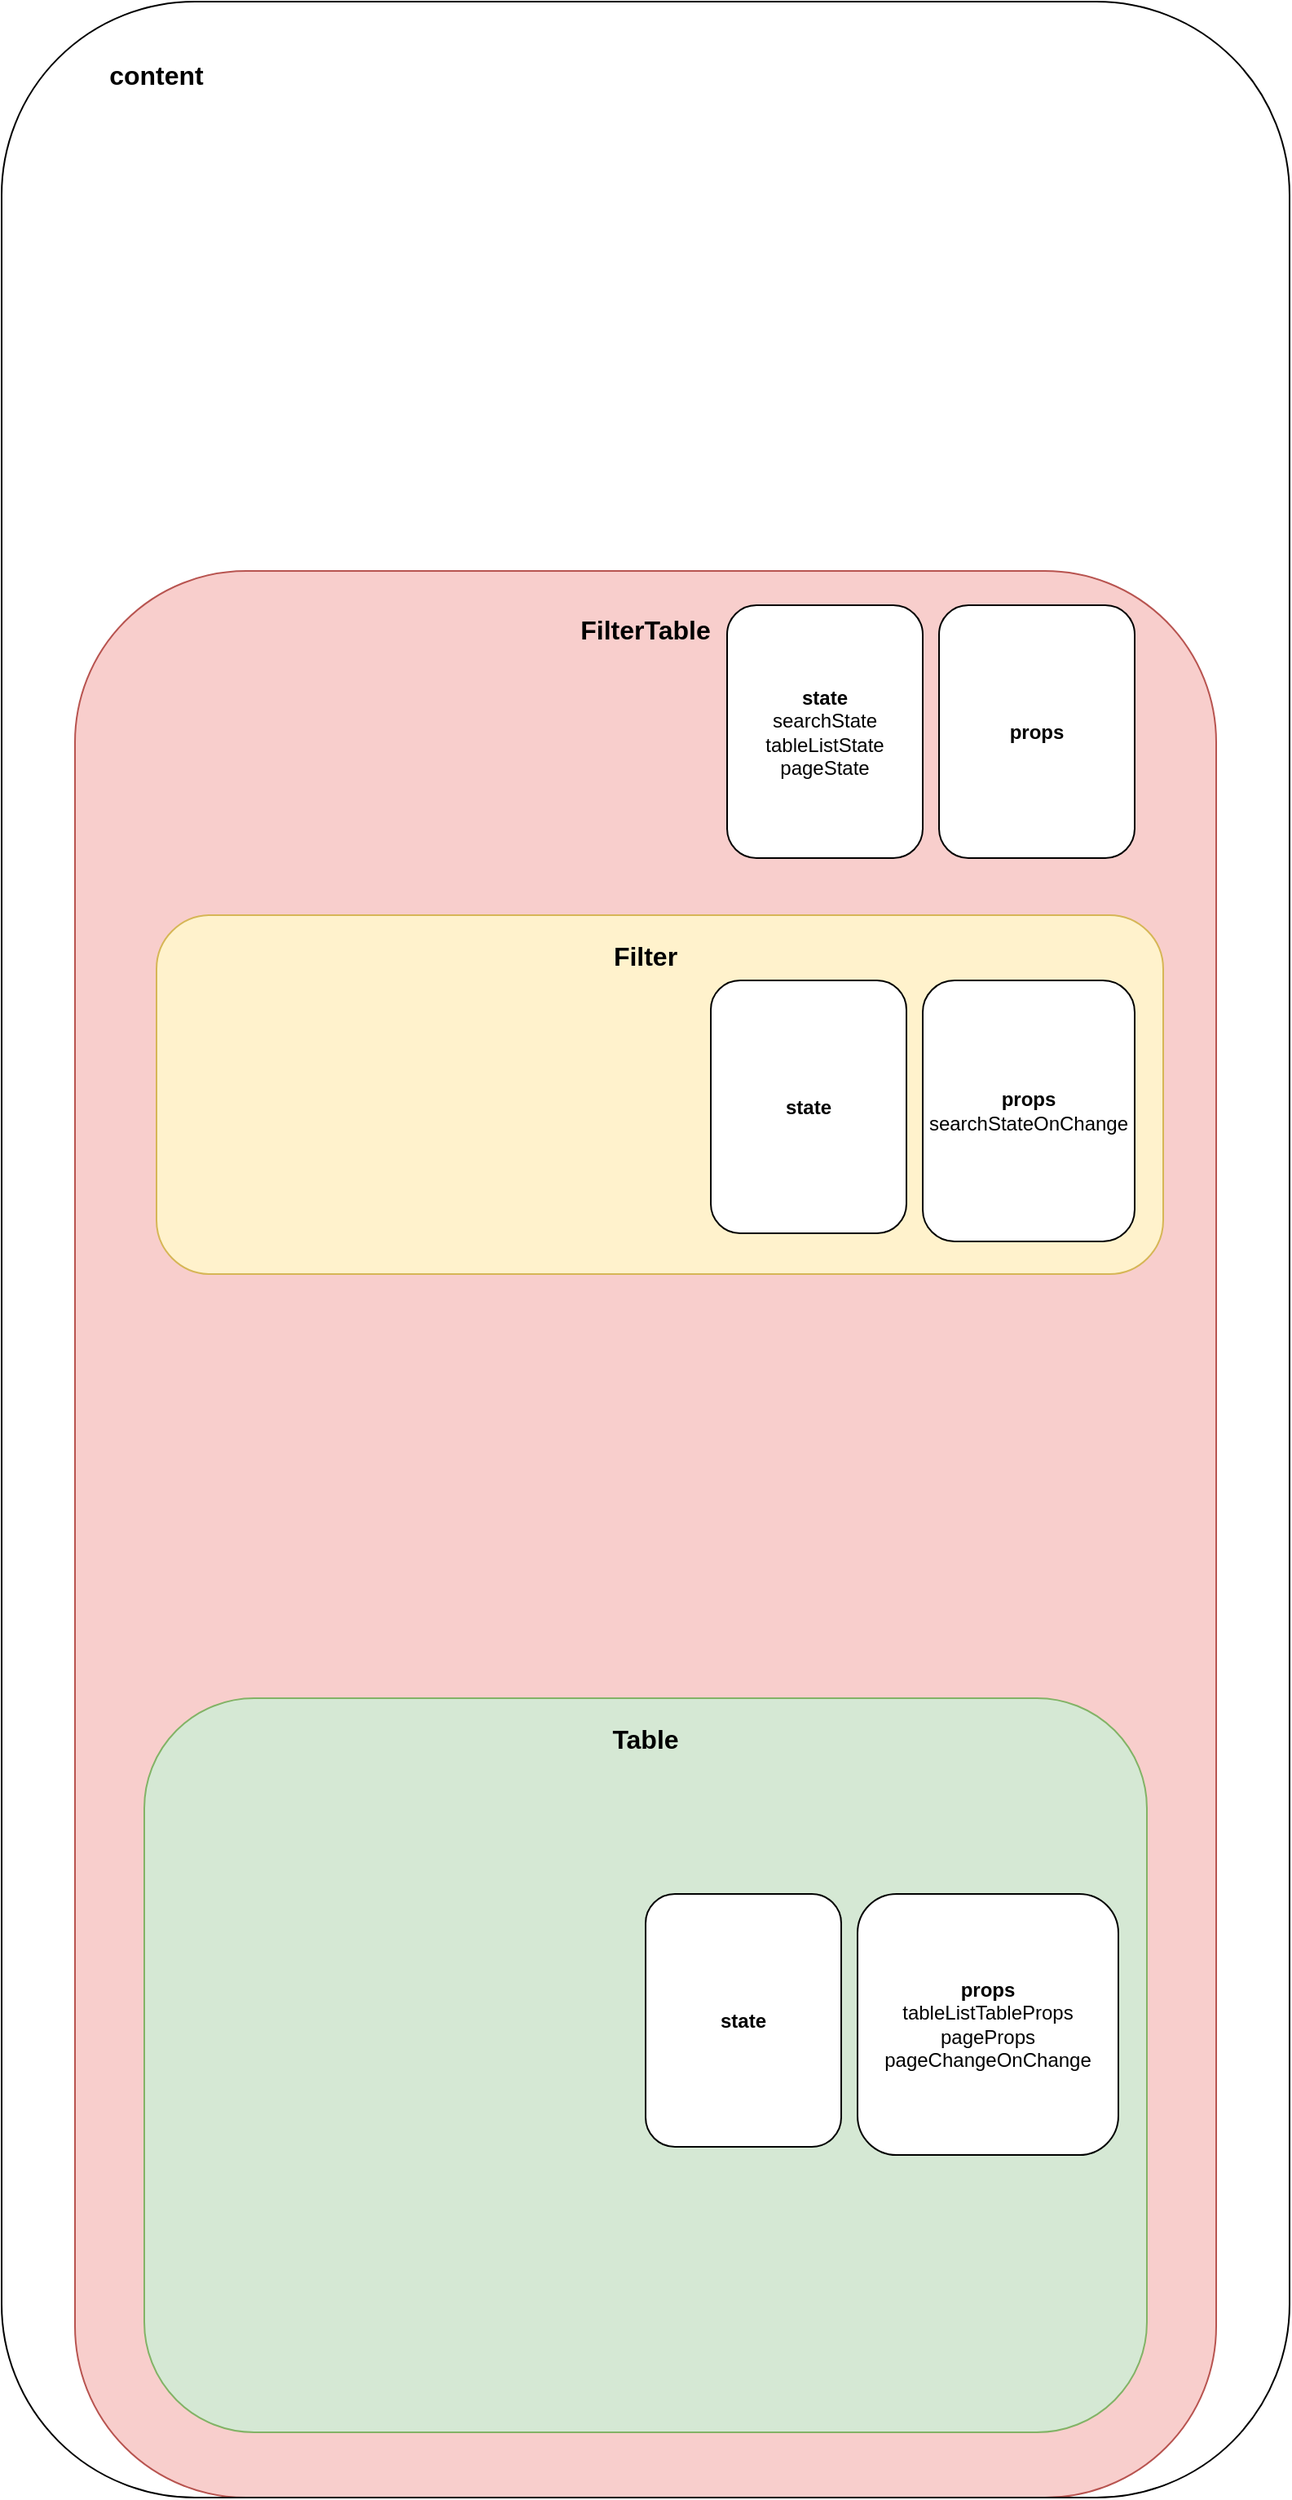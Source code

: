 <mxfile version="15.5.4" type="embed"><diagram id="23iRSUPoRavnBvh4doch" name="Page-1"><mxGraphModel dx="2092" dy="2593" grid="1" gridSize="10" guides="1" tooltips="1" connect="1" arrows="1" fold="1" page="1" pageScale="1" pageWidth="827" pageHeight="1169" math="0" shadow="0"><root><mxCell id="0"/><mxCell id="1" parent="0"/><mxCell id="6" value="" style="rounded=1;whiteSpace=wrap;html=1;fillColor=#f8cecc;strokeColor=#b85450;" vertex="1" parent="1"><mxGeometry x="480" y="159" width="700" height="1181" as="geometry"/></mxCell><mxCell id="7" value="&lt;b&gt;&lt;font style=&quot;font-size: 16px&quot;&gt;FilterTable&lt;/font&gt;&lt;/b&gt;" style="text;html=1;strokeColor=none;fillColor=none;align=center;verticalAlign=middle;whiteSpace=wrap;rounded=0;strokeWidth=1;" vertex="1" parent="1"><mxGeometry x="800" y="180" width="60" height="30" as="geometry"/></mxCell><mxCell id="8" value="" style="rounded=1;whiteSpace=wrap;html=1;fillColor=#fff2cc;strokeColor=#d6b656;" vertex="1" parent="1"><mxGeometry x="530" y="370" width="617.5" height="220" as="geometry"/></mxCell><mxCell id="9" value="" style="rounded=1;whiteSpace=wrap;html=1;fillColor=#d5e8d4;strokeColor=#82b366;" vertex="1" parent="1"><mxGeometry x="522.5" y="850" width="615" height="450" as="geometry"/></mxCell><mxCell id="10" value="&lt;b style=&quot;font-size: 16px;&quot;&gt;Table&lt;/b&gt;" style="text;html=1;strokeColor=none;fillColor=none;align=center;verticalAlign=middle;whiteSpace=wrap;rounded=0;fontSize=16;" vertex="1" parent="1"><mxGeometry x="800" y="860" width="60" height="30" as="geometry"/></mxCell><mxCell id="12" value="&lt;b&gt;state&lt;/b&gt;&lt;br&gt;searchState&lt;br&gt;tableListState&lt;br&gt;pageState" style="rounded=1;whiteSpace=wrap;html=1;" vertex="1" parent="1"><mxGeometry x="880" y="180" width="120" height="155" as="geometry"/></mxCell><mxCell id="13" value="&lt;b&gt;props&lt;/b&gt;" style="rounded=1;whiteSpace=wrap;html=1;" vertex="1" parent="1"><mxGeometry x="1010" y="180" width="120" height="155" as="geometry"/></mxCell><mxCell id="14" value="&lt;b style=&quot;font-size: 16px;&quot;&gt;Filter&lt;/b&gt;" style="text;html=1;strokeColor=none;fillColor=none;align=center;verticalAlign=middle;whiteSpace=wrap;rounded=0;fontSize=16;" vertex="1" parent="1"><mxGeometry x="800" y="380" width="60" height="30" as="geometry"/></mxCell><mxCell id="15" value="&lt;b&gt;state&lt;/b&gt;" style="rounded=1;whiteSpace=wrap;html=1;" vertex="1" parent="1"><mxGeometry x="870" y="410" width="120" height="155" as="geometry"/></mxCell><mxCell id="16" value="&lt;b&gt;props&lt;br&gt;&lt;/b&gt;searchStateOnChange" style="rounded=1;whiteSpace=wrap;html=1;" vertex="1" parent="1"><mxGeometry x="1000" y="410" width="130" height="160" as="geometry"/></mxCell><mxCell id="17" value="&lt;b&gt;state&lt;/b&gt;" style="rounded=1;whiteSpace=wrap;html=1;" vertex="1" parent="1"><mxGeometry x="830" y="970" width="120" height="155" as="geometry"/></mxCell><mxCell id="18" value="&lt;b&gt;props&lt;/b&gt;&lt;br&gt;tableListTableProps&lt;br&gt;pageProps&lt;br&gt;pageChangeOnChange" style="rounded=1;whiteSpace=wrap;html=1;" vertex="1" parent="1"><mxGeometry x="960" y="970" width="160" height="160" as="geometry"/></mxCell><mxCell id="30" value="" style="rounded=1;whiteSpace=wrap;html=1;fontSize=16;strokeWidth=1;fillColor=none;" vertex="1" parent="1"><mxGeometry x="435" y="-190" width="790" height="1530" as="geometry"/></mxCell><mxCell id="31" value="&lt;b&gt;&lt;font style=&quot;font-size: 16px&quot;&gt;content&lt;/font&gt;&lt;/b&gt;" style="text;html=1;strokeColor=none;fillColor=none;align=center;verticalAlign=middle;whiteSpace=wrap;rounded=0;fontSize=16;" vertex="1" parent="1"><mxGeometry x="500" y="-160" width="60" height="30" as="geometry"/></mxCell></root></mxGraphModel></diagram></mxfile>